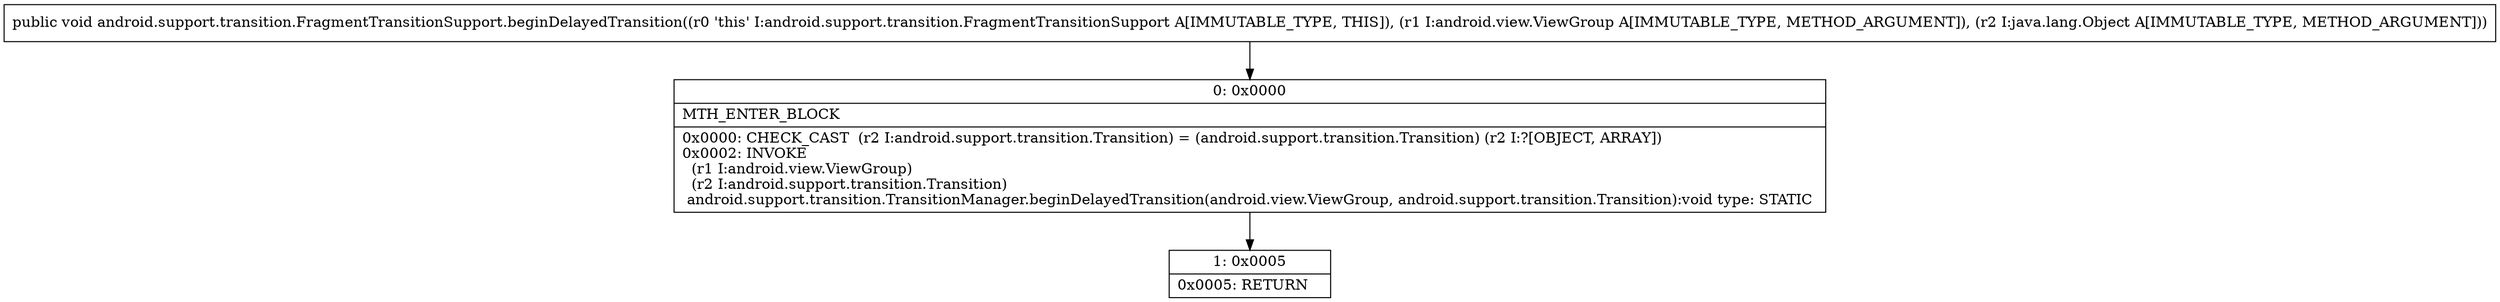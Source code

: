 digraph "CFG forandroid.support.transition.FragmentTransitionSupport.beginDelayedTransition(Landroid\/view\/ViewGroup;Ljava\/lang\/Object;)V" {
Node_0 [shape=record,label="{0\:\ 0x0000|MTH_ENTER_BLOCK\l|0x0000: CHECK_CAST  (r2 I:android.support.transition.Transition) = (android.support.transition.Transition) (r2 I:?[OBJECT, ARRAY]) \l0x0002: INVOKE  \l  (r1 I:android.view.ViewGroup)\l  (r2 I:android.support.transition.Transition)\l android.support.transition.TransitionManager.beginDelayedTransition(android.view.ViewGroup, android.support.transition.Transition):void type: STATIC \l}"];
Node_1 [shape=record,label="{1\:\ 0x0005|0x0005: RETURN   \l}"];
MethodNode[shape=record,label="{public void android.support.transition.FragmentTransitionSupport.beginDelayedTransition((r0 'this' I:android.support.transition.FragmentTransitionSupport A[IMMUTABLE_TYPE, THIS]), (r1 I:android.view.ViewGroup A[IMMUTABLE_TYPE, METHOD_ARGUMENT]), (r2 I:java.lang.Object A[IMMUTABLE_TYPE, METHOD_ARGUMENT])) }"];
MethodNode -> Node_0;
Node_0 -> Node_1;
}

